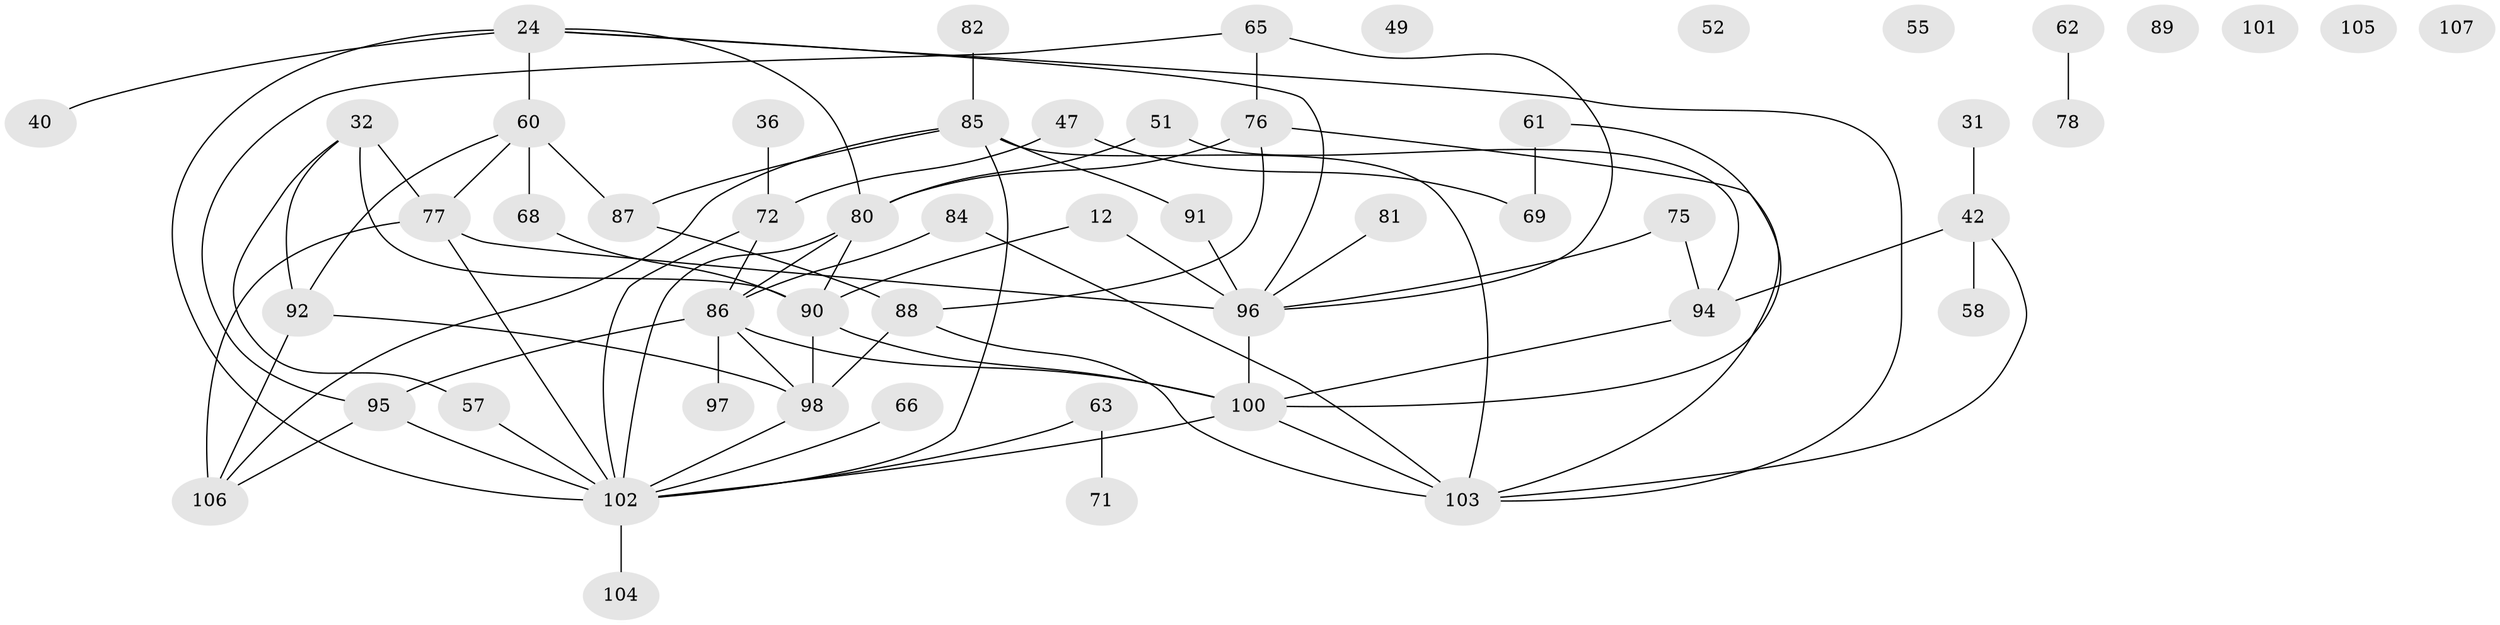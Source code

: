 // original degree distribution, {2: 0.205607476635514, 5: 0.102803738317757, 1: 0.2336448598130841, 3: 0.18691588785046728, 6: 0.056074766355140186, 4: 0.14018691588785046, 7: 0.018691588785046728, 0: 0.056074766355140186}
// Generated by graph-tools (version 1.1) at 2025/39/03/09/25 04:39:44]
// undirected, 53 vertices, 78 edges
graph export_dot {
graph [start="1"]
  node [color=gray90,style=filled];
  12;
  24;
  31;
  32;
  36;
  40;
  42;
  47;
  49;
  51 [super="+45+3"];
  52;
  55;
  57 [super="+8"];
  58;
  60 [super="+34"];
  61;
  62;
  63;
  65 [super="+37+14"];
  66;
  68 [super="+39"];
  69;
  71;
  72;
  75;
  76 [super="+20"];
  77;
  78 [super="+21"];
  80 [super="+56+64"];
  81;
  82;
  84 [super="+19+25"];
  85 [super="+18"];
  86 [super="+16"];
  87 [super="+59"];
  88;
  89;
  90 [super="+11"];
  91 [super="+26+17"];
  92 [super="+5"];
  94 [super="+53"];
  95 [super="+46"];
  96 [super="+27+35+93+54"];
  97;
  98 [super="+44+67"];
  100 [super="+99+74+83+79"];
  101;
  102 [super="+30+73"];
  103 [super="+70"];
  104;
  105 [super="+13"];
  106;
  107;
  12 -- 90 [weight=2];
  12 -- 96 [weight=2];
  24 -- 40;
  24 -- 60 [weight=2];
  24 -- 102;
  24 -- 80;
  24 -- 96;
  24 -- 103;
  31 -- 42;
  32 -- 77;
  32 -- 90 [weight=2];
  32 -- 92;
  32 -- 57;
  36 -- 72;
  42 -- 58;
  42 -- 94;
  42 -- 103;
  47 -- 69;
  47 -- 72;
  51 -- 80;
  51 -- 94;
  57 -- 102;
  60 -- 77;
  60 -- 92;
  60 -- 68;
  60 -- 87;
  61 -- 69;
  61 -- 100;
  62 -- 78;
  63 -- 71;
  63 -- 102;
  65 -- 76;
  65 -- 96;
  65 -- 95;
  66 -- 102;
  68 -- 90;
  72 -- 102;
  72 -- 86;
  75 -- 94;
  75 -- 96;
  76 -- 88 [weight=2];
  76 -- 103;
  76 -- 80;
  77 -- 102 [weight=3];
  77 -- 106;
  77 -- 96;
  80 -- 102 [weight=2];
  80 -- 86 [weight=2];
  80 -- 90;
  81 -- 96;
  82 -- 85;
  84 -- 86;
  84 -- 103;
  85 -- 103 [weight=2];
  85 -- 106;
  85 -- 91;
  85 -- 102 [weight=2];
  85 -- 87;
  86 -- 97;
  86 -- 98;
  86 -- 95;
  86 -- 100 [weight=2];
  87 -- 88;
  88 -- 98;
  88 -- 103;
  90 -- 100;
  90 -- 98 [weight=2];
  91 -- 96;
  92 -- 106;
  92 -- 98;
  94 -- 100;
  95 -- 106;
  95 -- 102 [weight=2];
  96 -- 100 [weight=2];
  98 -- 102;
  100 -- 103;
  100 -- 102;
  102 -- 104;
}
